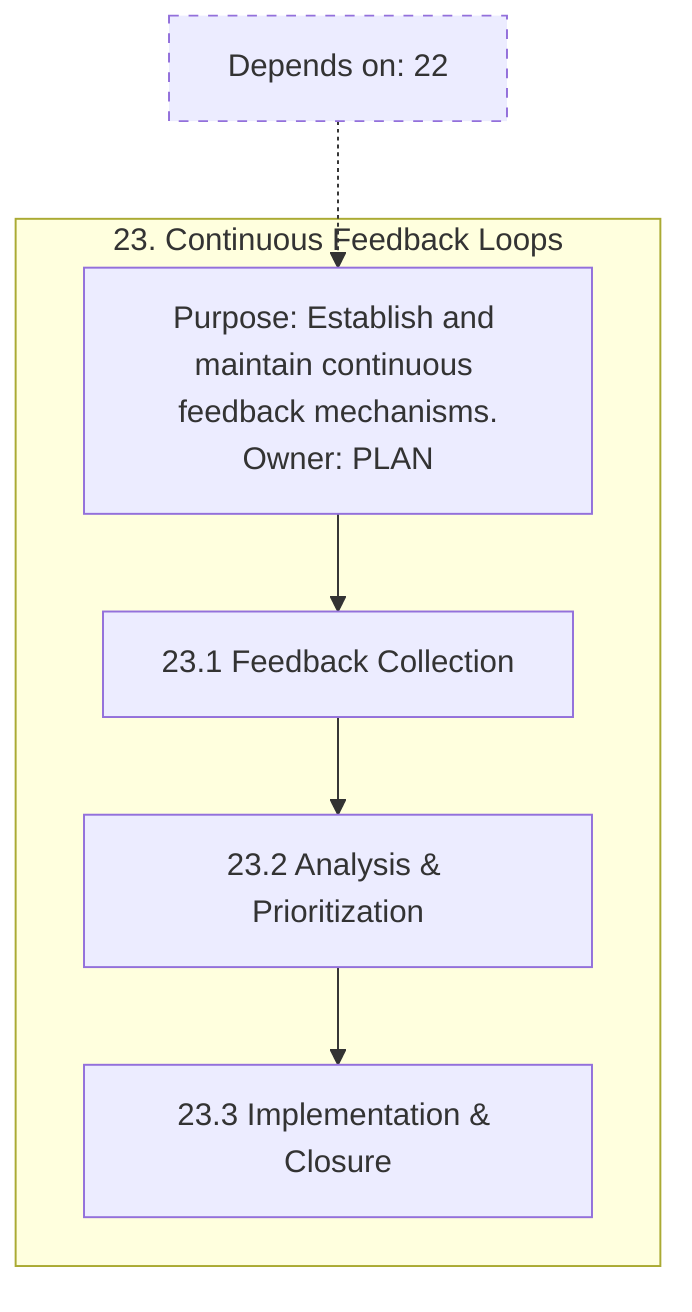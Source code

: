 flowchart TB
%% Stage 23 Detail
subgraph S23["23. Continuous Feedback Loops"]
  S23_root["Purpose: Establish and maintain continuous feedback mechanisms.
Owner: PLAN"]
  S23_A["23.1 Feedback Collection"]
  S23_B["23.2 Analysis & Prioritization"]
  S23_C["23.3 Implementation & Closure"]
  S23_root --> S23_A --> S23_B --> S23_C
end
classDef dep stroke-dasharray: 5 5;
D23["Depends on: 22"]:::dep -.-> S23_root